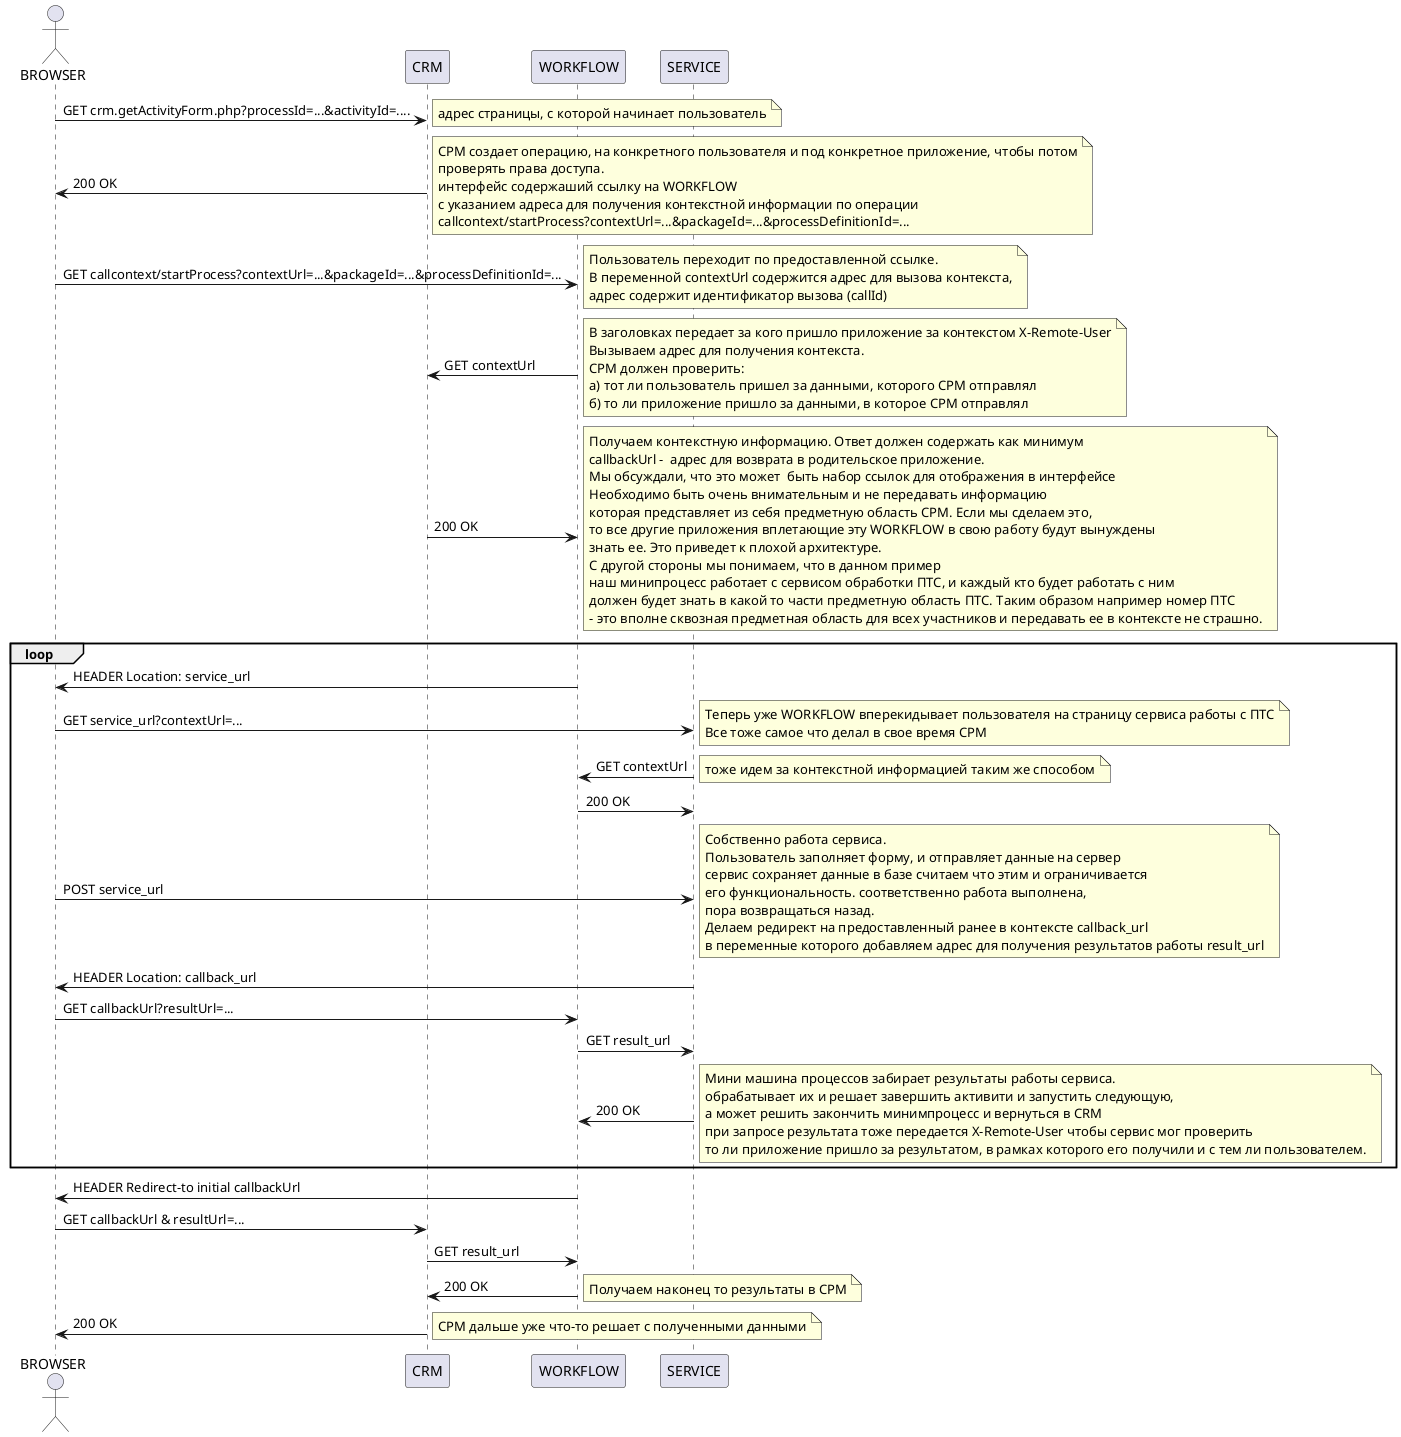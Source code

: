 @startuml
actor BROWSER
BROWSER->CRM : GET crm.getActivityForm.php?processId=...&activityId=....
note right
    адрес cтраницы, с которой начинает пользователь
end note
CRM->BROWSER : 200 OK
note right
    СРМ создает операцию, на конкретного пользователя и под конкретное приложение, чтобы потом
    проверять права доступа.
    интерфейс содержаший ссылку на WORKFLOW
    с указанием адреса для получения контекстной информации по операции
    callcontext/startProcess?contextUrl=...&packageId=...&processDefinitionId=...
end note
BROWSER->WORKFLOW : GET callcontext/startProcess?contextUrl=...&packageId=...&processDefinitionId=...
note right
    Пользователь переходит по предоставленной ссылке.
    В переменной contextUrl содержится адрес для вызова контекста,
    адрес содержит идентификатор вызова (callId)
end note
WORKFLOW->CRM : GET contextUrl
note right
    В заголовках передает за кого пришло приложение за контекстом X-Remote-User
    Вызываем адрес для получения контекста.
    СРМ должен проверить:
    а) тот ли пользователь пришел за данными, которого СРМ отправлял
    б) то ли приложение пришло за данными, в которое СРМ отправлял
end note
CRM->WORKFLOW : 200 OK
note right
    Получаем контекстную информацию. Ответ должен содержать как минимум
    callbackUrl -  адрес для возврата в родительское приложение.
    Мы обсуждали, что это может  быть набор ссылок для отображения в интерфейсе
    Необходимо быть очень внимательным и не передавать информацию
    которая представляет из себя предметную область СРМ. Если мы сделаем это,
    то все другие приложения вплетающие эту WORKFLOW в свою работу будут вынуждены
    знать ее. Это приведет к плохой архитектуре.
    С другой стороны мы понимаем, что в данном пример
    наш минипроцесс работает с сервисом обработки ПТС, и каждый кто будет работать с ним
    должен будет знать в какой то части предметную область ПТС. Таким образом например номер ПТС
    - это вполне сквозная предметная область для всех участников и передавать ее в контексте не страшно.
end note
loop
WORKFLOW->BROWSER : HEADER Location: service_url
BROWSER->SERVICE : GET service_url?contextUrl=...
note right
    Теперь уже WORKFLOW вперекидывает пользователя на страницу сервиса работы с ПТС
    Все тоже самое что делал в свое время СРМ
end note
SERVICE->WORKFLOW : GET contextUrl
note right
    тоже идем за контекстной информацией таким же способом
end note
WORKFLOW->SERVICE : 200 OK
BROWSER->SERVICE : POST service_url
note right
    Собственно работа сервиса.
    Пользователь заполняет форму, и отправляет данные на сервер
    сервис сохраняет данные в базе считаем что этим и ограничивается
    его функциональность. соответственно работа выполнена,
    пора возвращаться назад.
    Делаем редирект на предоставленный ранее в контексте callback_url
    в переменные которого добавляем адрес для получения результатов работы result_url
end note
SERVICE->BROWSER : HEADER Location: callback_url
BROWSER->WORKFLOW : GET callbackUrl?resultUrl=...
WORKFLOW->SERVICE : GET result_url
SERVICE->WORKFLOW : 200 OK
note right
    Мини машина процессов забирает результаты работы сервиса.
    обрабатывает их и решает завершить активити и запустить следующую,
    а может решить закончить минимпроцесс и вернуться в CRM
    при запросе результата тоже передается X-Remote-User чтобы сервис мог проверить
    то ли приложение пришло за результатом, в рамках которого его получили и с тем ли пользователем.
end note
end
WORKFLOW->BROWSER : HEADER Redirect-to initial callbackUrl
BROWSER->CRM : GET callbackUrl & resultUrl=...
CRM->WORKFLOW : GET result_url
WORKFLOW->CRM : 200 OK
note right
    Получаем наконец то результаты в СРМ
end note
CRM->BROWSER : 200 OK
note right
    СРМ дальше уже что-то решает с полученными данными
end note
@enduml
